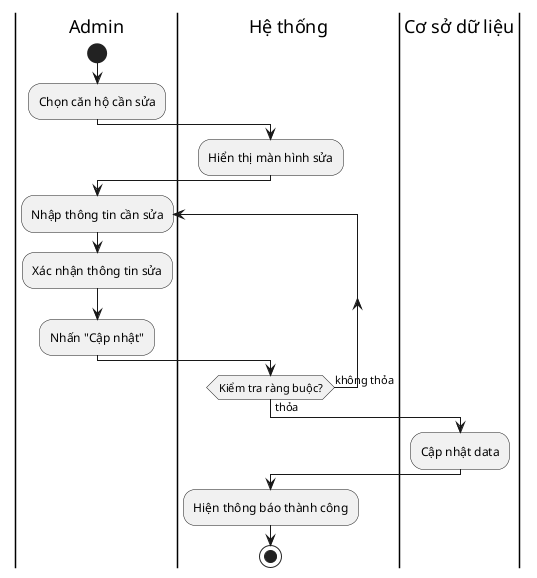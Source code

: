 @startuml
|Admin|
start
:Chọn căn hộ cần sửa;
|Hệ thống|
:Hiển thị màn hình sửa;
|Admin|
repeat :Nhập thông tin cần sửa;
:Xác nhận thông tin sửa;
:Nhấn "Cập nhật";
|Hệ thống|
repeat while (Kiểm tra ràng buộc?) is (không thỏa) not (thỏa)
|Cơ sở dữ liệu|
:Cập nhật data;
|Hệ thống|
:Hiện thông báo thành công;
stop
@enduml